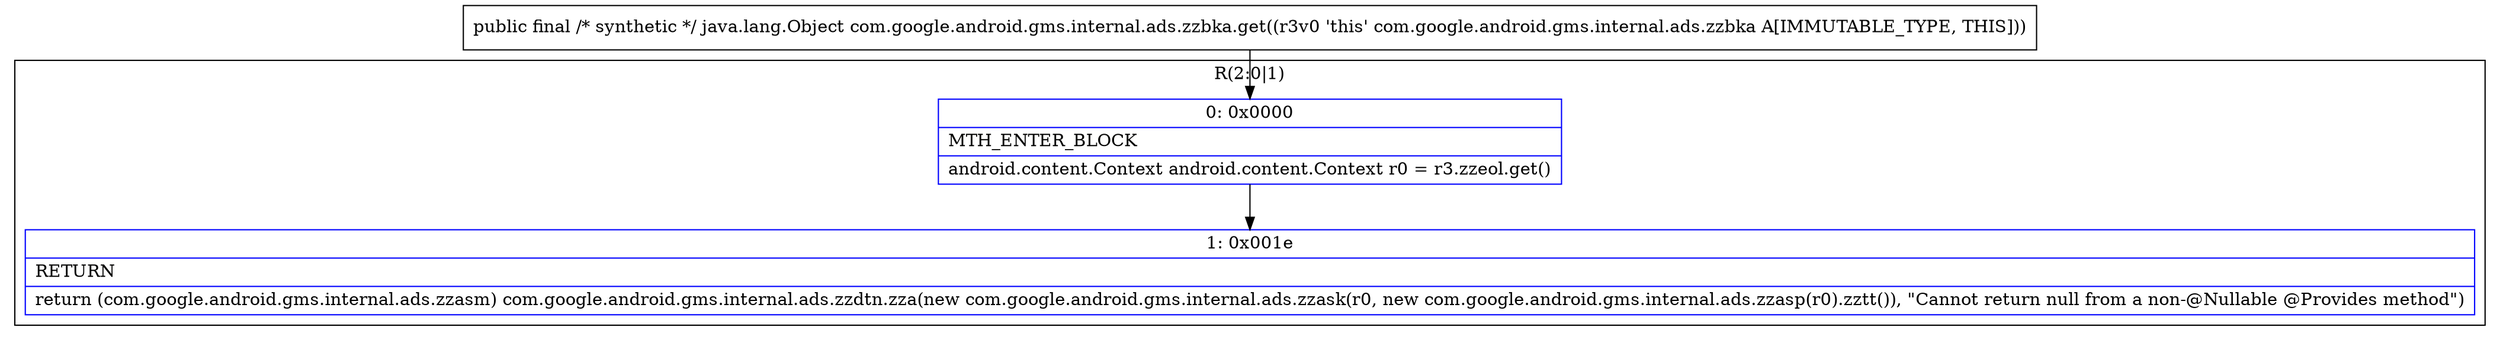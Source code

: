 digraph "CFG forcom.google.android.gms.internal.ads.zzbka.get()Ljava\/lang\/Object;" {
subgraph cluster_Region_270986545 {
label = "R(2:0|1)";
node [shape=record,color=blue];
Node_0 [shape=record,label="{0\:\ 0x0000|MTH_ENTER_BLOCK\l|android.content.Context android.content.Context r0 = r3.zzeol.get()\l}"];
Node_1 [shape=record,label="{1\:\ 0x001e|RETURN\l|return (com.google.android.gms.internal.ads.zzasm) com.google.android.gms.internal.ads.zzdtn.zza(new com.google.android.gms.internal.ads.zzask(r0, new com.google.android.gms.internal.ads.zzasp(r0).zztt()), \"Cannot return null from a non\-@Nullable @Provides method\")\l}"];
}
MethodNode[shape=record,label="{public final \/* synthetic *\/ java.lang.Object com.google.android.gms.internal.ads.zzbka.get((r3v0 'this' com.google.android.gms.internal.ads.zzbka A[IMMUTABLE_TYPE, THIS])) }"];
MethodNode -> Node_0;
Node_0 -> Node_1;
}

